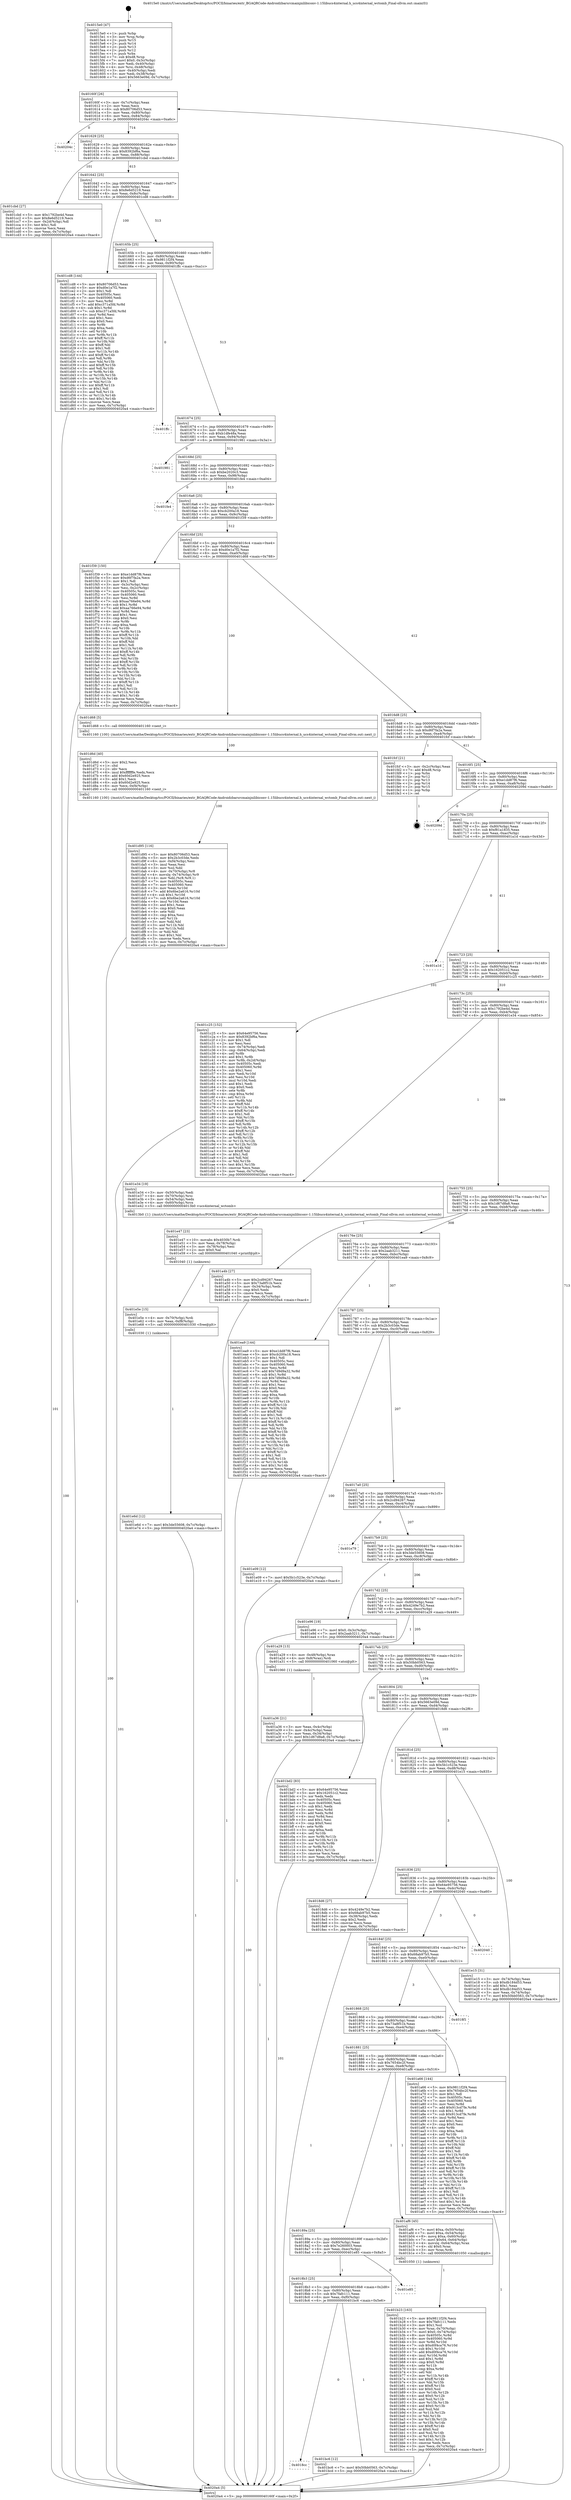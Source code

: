 digraph "0x4015e0" {
  label = "0x4015e0 (/mnt/c/Users/mathe/Desktop/tcc/POCII/binaries/extr_BGAQRCode-Androidzbarsrcmainjnilibiconv-1.15libucs4internal.h_ucs4internal_wctomb_Final-ollvm.out::main(0))"
  labelloc = "t"
  node[shape=record]

  Entry [label="",width=0.3,height=0.3,shape=circle,fillcolor=black,style=filled]
  "0x40160f" [label="{
     0x40160f [26]\l
     | [instrs]\l
     &nbsp;&nbsp;0x40160f \<+3\>: mov -0x7c(%rbp),%eax\l
     &nbsp;&nbsp;0x401612 \<+2\>: mov %eax,%ecx\l
     &nbsp;&nbsp;0x401614 \<+6\>: sub $0x80706d53,%ecx\l
     &nbsp;&nbsp;0x40161a \<+3\>: mov %eax,-0x80(%rbp)\l
     &nbsp;&nbsp;0x40161d \<+6\>: mov %ecx,-0x84(%rbp)\l
     &nbsp;&nbsp;0x401623 \<+6\>: je 000000000040204c \<main+0xa6c\>\l
  }"]
  "0x40204c" [label="{
     0x40204c\l
  }", style=dashed]
  "0x401629" [label="{
     0x401629 [25]\l
     | [instrs]\l
     &nbsp;&nbsp;0x401629 \<+5\>: jmp 000000000040162e \<main+0x4e\>\l
     &nbsp;&nbsp;0x40162e \<+3\>: mov -0x80(%rbp),%eax\l
     &nbsp;&nbsp;0x401631 \<+5\>: sub $0x8392bf6a,%eax\l
     &nbsp;&nbsp;0x401636 \<+6\>: mov %eax,-0x88(%rbp)\l
     &nbsp;&nbsp;0x40163c \<+6\>: je 0000000000401cbd \<main+0x6dd\>\l
  }"]
  Exit [label="",width=0.3,height=0.3,shape=circle,fillcolor=black,style=filled,peripheries=2]
  "0x401cbd" [label="{
     0x401cbd [27]\l
     | [instrs]\l
     &nbsp;&nbsp;0x401cbd \<+5\>: mov $0x1792be4d,%eax\l
     &nbsp;&nbsp;0x401cc2 \<+5\>: mov $0x8e6d5219,%ecx\l
     &nbsp;&nbsp;0x401cc7 \<+3\>: mov -0x2d(%rbp),%dl\l
     &nbsp;&nbsp;0x401cca \<+3\>: test $0x1,%dl\l
     &nbsp;&nbsp;0x401ccd \<+3\>: cmovne %ecx,%eax\l
     &nbsp;&nbsp;0x401cd0 \<+3\>: mov %eax,-0x7c(%rbp)\l
     &nbsp;&nbsp;0x401cd3 \<+5\>: jmp 00000000004020a4 \<main+0xac4\>\l
  }"]
  "0x401642" [label="{
     0x401642 [25]\l
     | [instrs]\l
     &nbsp;&nbsp;0x401642 \<+5\>: jmp 0000000000401647 \<main+0x67\>\l
     &nbsp;&nbsp;0x401647 \<+3\>: mov -0x80(%rbp),%eax\l
     &nbsp;&nbsp;0x40164a \<+5\>: sub $0x8e6d5219,%eax\l
     &nbsp;&nbsp;0x40164f \<+6\>: mov %eax,-0x8c(%rbp)\l
     &nbsp;&nbsp;0x401655 \<+6\>: je 0000000000401cd8 \<main+0x6f8\>\l
  }"]
  "0x401e6d" [label="{
     0x401e6d [12]\l
     | [instrs]\l
     &nbsp;&nbsp;0x401e6d \<+7\>: movl $0x3de55608,-0x7c(%rbp)\l
     &nbsp;&nbsp;0x401e74 \<+5\>: jmp 00000000004020a4 \<main+0xac4\>\l
  }"]
  "0x401cd8" [label="{
     0x401cd8 [144]\l
     | [instrs]\l
     &nbsp;&nbsp;0x401cd8 \<+5\>: mov $0x80706d53,%eax\l
     &nbsp;&nbsp;0x401cdd \<+5\>: mov $0xd0e1a7f2,%ecx\l
     &nbsp;&nbsp;0x401ce2 \<+2\>: mov $0x1,%dl\l
     &nbsp;&nbsp;0x401ce4 \<+7\>: mov 0x40505c,%esi\l
     &nbsp;&nbsp;0x401ceb \<+7\>: mov 0x405060,%edi\l
     &nbsp;&nbsp;0x401cf2 \<+3\>: mov %esi,%r8d\l
     &nbsp;&nbsp;0x401cf5 \<+7\>: add $0xc371a5fd,%r8d\l
     &nbsp;&nbsp;0x401cfc \<+4\>: sub $0x1,%r8d\l
     &nbsp;&nbsp;0x401d00 \<+7\>: sub $0xc371a5fd,%r8d\l
     &nbsp;&nbsp;0x401d07 \<+4\>: imul %r8d,%esi\l
     &nbsp;&nbsp;0x401d0b \<+3\>: and $0x1,%esi\l
     &nbsp;&nbsp;0x401d0e \<+3\>: cmp $0x0,%esi\l
     &nbsp;&nbsp;0x401d11 \<+4\>: sete %r9b\l
     &nbsp;&nbsp;0x401d15 \<+3\>: cmp $0xa,%edi\l
     &nbsp;&nbsp;0x401d18 \<+4\>: setl %r10b\l
     &nbsp;&nbsp;0x401d1c \<+3\>: mov %r9b,%r11b\l
     &nbsp;&nbsp;0x401d1f \<+4\>: xor $0xff,%r11b\l
     &nbsp;&nbsp;0x401d23 \<+3\>: mov %r10b,%bl\l
     &nbsp;&nbsp;0x401d26 \<+3\>: xor $0xff,%bl\l
     &nbsp;&nbsp;0x401d29 \<+3\>: xor $0x1,%dl\l
     &nbsp;&nbsp;0x401d2c \<+3\>: mov %r11b,%r14b\l
     &nbsp;&nbsp;0x401d2f \<+4\>: and $0xff,%r14b\l
     &nbsp;&nbsp;0x401d33 \<+3\>: and %dl,%r9b\l
     &nbsp;&nbsp;0x401d36 \<+3\>: mov %bl,%r15b\l
     &nbsp;&nbsp;0x401d39 \<+4\>: and $0xff,%r15b\l
     &nbsp;&nbsp;0x401d3d \<+3\>: and %dl,%r10b\l
     &nbsp;&nbsp;0x401d40 \<+3\>: or %r9b,%r14b\l
     &nbsp;&nbsp;0x401d43 \<+3\>: or %r10b,%r15b\l
     &nbsp;&nbsp;0x401d46 \<+3\>: xor %r15b,%r14b\l
     &nbsp;&nbsp;0x401d49 \<+3\>: or %bl,%r11b\l
     &nbsp;&nbsp;0x401d4c \<+4\>: xor $0xff,%r11b\l
     &nbsp;&nbsp;0x401d50 \<+3\>: or $0x1,%dl\l
     &nbsp;&nbsp;0x401d53 \<+3\>: and %dl,%r11b\l
     &nbsp;&nbsp;0x401d56 \<+3\>: or %r11b,%r14b\l
     &nbsp;&nbsp;0x401d59 \<+4\>: test $0x1,%r14b\l
     &nbsp;&nbsp;0x401d5d \<+3\>: cmovne %ecx,%eax\l
     &nbsp;&nbsp;0x401d60 \<+3\>: mov %eax,-0x7c(%rbp)\l
     &nbsp;&nbsp;0x401d63 \<+5\>: jmp 00000000004020a4 \<main+0xac4\>\l
  }"]
  "0x40165b" [label="{
     0x40165b [25]\l
     | [instrs]\l
     &nbsp;&nbsp;0x40165b \<+5\>: jmp 0000000000401660 \<main+0x80\>\l
     &nbsp;&nbsp;0x401660 \<+3\>: mov -0x80(%rbp),%eax\l
     &nbsp;&nbsp;0x401663 \<+5\>: sub $0x9811f2f4,%eax\l
     &nbsp;&nbsp;0x401668 \<+6\>: mov %eax,-0x90(%rbp)\l
     &nbsp;&nbsp;0x40166e \<+6\>: je 0000000000401ffc \<main+0xa1c\>\l
  }"]
  "0x401e5e" [label="{
     0x401e5e [15]\l
     | [instrs]\l
     &nbsp;&nbsp;0x401e5e \<+4\>: mov -0x70(%rbp),%rdi\l
     &nbsp;&nbsp;0x401e62 \<+6\>: mov %eax,-0xf8(%rbp)\l
     &nbsp;&nbsp;0x401e68 \<+5\>: call 0000000000401030 \<free@plt\>\l
     | [calls]\l
     &nbsp;&nbsp;0x401030 \{1\} (unknown)\l
  }"]
  "0x401ffc" [label="{
     0x401ffc\l
  }", style=dashed]
  "0x401674" [label="{
     0x401674 [25]\l
     | [instrs]\l
     &nbsp;&nbsp;0x401674 \<+5\>: jmp 0000000000401679 \<main+0x99\>\l
     &nbsp;&nbsp;0x401679 \<+3\>: mov -0x80(%rbp),%eax\l
     &nbsp;&nbsp;0x40167c \<+5\>: sub $0xb1dfe48a,%eax\l
     &nbsp;&nbsp;0x401681 \<+6\>: mov %eax,-0x94(%rbp)\l
     &nbsp;&nbsp;0x401687 \<+6\>: je 0000000000401981 \<main+0x3a1\>\l
  }"]
  "0x401e47" [label="{
     0x401e47 [23]\l
     | [instrs]\l
     &nbsp;&nbsp;0x401e47 \<+10\>: movabs $0x4030b7,%rdi\l
     &nbsp;&nbsp;0x401e51 \<+3\>: mov %eax,-0x78(%rbp)\l
     &nbsp;&nbsp;0x401e54 \<+3\>: mov -0x78(%rbp),%esi\l
     &nbsp;&nbsp;0x401e57 \<+2\>: mov $0x0,%al\l
     &nbsp;&nbsp;0x401e59 \<+5\>: call 0000000000401040 \<printf@plt\>\l
     | [calls]\l
     &nbsp;&nbsp;0x401040 \{1\} (unknown)\l
  }"]
  "0x401981" [label="{
     0x401981\l
  }", style=dashed]
  "0x40168d" [label="{
     0x40168d [25]\l
     | [instrs]\l
     &nbsp;&nbsp;0x40168d \<+5\>: jmp 0000000000401692 \<main+0xb2\>\l
     &nbsp;&nbsp;0x401692 \<+3\>: mov -0x80(%rbp),%eax\l
     &nbsp;&nbsp;0x401695 \<+5\>: sub $0xbe2020c3,%eax\l
     &nbsp;&nbsp;0x40169a \<+6\>: mov %eax,-0x98(%rbp)\l
     &nbsp;&nbsp;0x4016a0 \<+6\>: je 0000000000401fe4 \<main+0xa04\>\l
  }"]
  "0x401d95" [label="{
     0x401d95 [116]\l
     | [instrs]\l
     &nbsp;&nbsp;0x401d95 \<+5\>: mov $0x80706d53,%ecx\l
     &nbsp;&nbsp;0x401d9a \<+5\>: mov $0x2b3c03de,%edx\l
     &nbsp;&nbsp;0x401d9f \<+6\>: mov -0xf4(%rbp),%esi\l
     &nbsp;&nbsp;0x401da5 \<+3\>: imul %eax,%esi\l
     &nbsp;&nbsp;0x401da8 \<+3\>: mov %sil,%dil\l
     &nbsp;&nbsp;0x401dab \<+4\>: mov -0x70(%rbp),%r8\l
     &nbsp;&nbsp;0x401daf \<+4\>: movslq -0x74(%rbp),%r9\l
     &nbsp;&nbsp;0x401db3 \<+4\>: mov %dil,(%r8,%r9,1)\l
     &nbsp;&nbsp;0x401db7 \<+7\>: mov 0x40505c,%eax\l
     &nbsp;&nbsp;0x401dbe \<+7\>: mov 0x405060,%esi\l
     &nbsp;&nbsp;0x401dc5 \<+3\>: mov %eax,%r10d\l
     &nbsp;&nbsp;0x401dc8 \<+7\>: add $0x6be2a616,%r10d\l
     &nbsp;&nbsp;0x401dcf \<+4\>: sub $0x1,%r10d\l
     &nbsp;&nbsp;0x401dd3 \<+7\>: sub $0x6be2a616,%r10d\l
     &nbsp;&nbsp;0x401dda \<+4\>: imul %r10d,%eax\l
     &nbsp;&nbsp;0x401dde \<+3\>: and $0x1,%eax\l
     &nbsp;&nbsp;0x401de1 \<+3\>: cmp $0x0,%eax\l
     &nbsp;&nbsp;0x401de4 \<+4\>: sete %dil\l
     &nbsp;&nbsp;0x401de8 \<+3\>: cmp $0xa,%esi\l
     &nbsp;&nbsp;0x401deb \<+4\>: setl %r11b\l
     &nbsp;&nbsp;0x401def \<+3\>: mov %dil,%bl\l
     &nbsp;&nbsp;0x401df2 \<+3\>: and %r11b,%bl\l
     &nbsp;&nbsp;0x401df5 \<+3\>: xor %r11b,%dil\l
     &nbsp;&nbsp;0x401df8 \<+3\>: or %dil,%bl\l
     &nbsp;&nbsp;0x401dfb \<+3\>: test $0x1,%bl\l
     &nbsp;&nbsp;0x401dfe \<+3\>: cmovne %edx,%ecx\l
     &nbsp;&nbsp;0x401e01 \<+3\>: mov %ecx,-0x7c(%rbp)\l
     &nbsp;&nbsp;0x401e04 \<+5\>: jmp 00000000004020a4 \<main+0xac4\>\l
  }"]
  "0x401fe4" [label="{
     0x401fe4\l
  }", style=dashed]
  "0x4016a6" [label="{
     0x4016a6 [25]\l
     | [instrs]\l
     &nbsp;&nbsp;0x4016a6 \<+5\>: jmp 00000000004016ab \<main+0xcb\>\l
     &nbsp;&nbsp;0x4016ab \<+3\>: mov -0x80(%rbp),%eax\l
     &nbsp;&nbsp;0x4016ae \<+5\>: sub $0xcb200a18,%eax\l
     &nbsp;&nbsp;0x4016b3 \<+6\>: mov %eax,-0x9c(%rbp)\l
     &nbsp;&nbsp;0x4016b9 \<+6\>: je 0000000000401f39 \<main+0x959\>\l
  }"]
  "0x401d6d" [label="{
     0x401d6d [40]\l
     | [instrs]\l
     &nbsp;&nbsp;0x401d6d \<+5\>: mov $0x2,%ecx\l
     &nbsp;&nbsp;0x401d72 \<+1\>: cltd\l
     &nbsp;&nbsp;0x401d73 \<+2\>: idiv %ecx\l
     &nbsp;&nbsp;0x401d75 \<+6\>: imul $0xfffffffe,%edx,%ecx\l
     &nbsp;&nbsp;0x401d7b \<+6\>: add $0x60d2e925,%ecx\l
     &nbsp;&nbsp;0x401d81 \<+3\>: add $0x1,%ecx\l
     &nbsp;&nbsp;0x401d84 \<+6\>: sub $0x60d2e925,%ecx\l
     &nbsp;&nbsp;0x401d8a \<+6\>: mov %ecx,-0xf4(%rbp)\l
     &nbsp;&nbsp;0x401d90 \<+5\>: call 0000000000401160 \<next_i\>\l
     | [calls]\l
     &nbsp;&nbsp;0x401160 \{100\} (/mnt/c/Users/mathe/Desktop/tcc/POCII/binaries/extr_BGAQRCode-Androidzbarsrcmainjnilibiconv-1.15libucs4internal.h_ucs4internal_wctomb_Final-ollvm.out::next_i)\l
  }"]
  "0x401f39" [label="{
     0x401f39 [150]\l
     | [instrs]\l
     &nbsp;&nbsp;0x401f39 \<+5\>: mov $0xe1dd87f6,%eax\l
     &nbsp;&nbsp;0x401f3e \<+5\>: mov $0xd6f7fa2a,%ecx\l
     &nbsp;&nbsp;0x401f43 \<+2\>: mov $0x1,%dl\l
     &nbsp;&nbsp;0x401f45 \<+3\>: mov -0x3c(%rbp),%esi\l
     &nbsp;&nbsp;0x401f48 \<+3\>: mov %esi,-0x2c(%rbp)\l
     &nbsp;&nbsp;0x401f4b \<+7\>: mov 0x40505c,%esi\l
     &nbsp;&nbsp;0x401f52 \<+7\>: mov 0x405060,%edi\l
     &nbsp;&nbsp;0x401f59 \<+3\>: mov %esi,%r8d\l
     &nbsp;&nbsp;0x401f5c \<+7\>: sub $0xaa766e94,%r8d\l
     &nbsp;&nbsp;0x401f63 \<+4\>: sub $0x1,%r8d\l
     &nbsp;&nbsp;0x401f67 \<+7\>: add $0xaa766e94,%r8d\l
     &nbsp;&nbsp;0x401f6e \<+4\>: imul %r8d,%esi\l
     &nbsp;&nbsp;0x401f72 \<+3\>: and $0x1,%esi\l
     &nbsp;&nbsp;0x401f75 \<+3\>: cmp $0x0,%esi\l
     &nbsp;&nbsp;0x401f78 \<+4\>: sete %r9b\l
     &nbsp;&nbsp;0x401f7c \<+3\>: cmp $0xa,%edi\l
     &nbsp;&nbsp;0x401f7f \<+4\>: setl %r10b\l
     &nbsp;&nbsp;0x401f83 \<+3\>: mov %r9b,%r11b\l
     &nbsp;&nbsp;0x401f86 \<+4\>: xor $0xff,%r11b\l
     &nbsp;&nbsp;0x401f8a \<+3\>: mov %r10b,%bl\l
     &nbsp;&nbsp;0x401f8d \<+3\>: xor $0xff,%bl\l
     &nbsp;&nbsp;0x401f90 \<+3\>: xor $0x1,%dl\l
     &nbsp;&nbsp;0x401f93 \<+3\>: mov %r11b,%r14b\l
     &nbsp;&nbsp;0x401f96 \<+4\>: and $0xff,%r14b\l
     &nbsp;&nbsp;0x401f9a \<+3\>: and %dl,%r9b\l
     &nbsp;&nbsp;0x401f9d \<+3\>: mov %bl,%r15b\l
     &nbsp;&nbsp;0x401fa0 \<+4\>: and $0xff,%r15b\l
     &nbsp;&nbsp;0x401fa4 \<+3\>: and %dl,%r10b\l
     &nbsp;&nbsp;0x401fa7 \<+3\>: or %r9b,%r14b\l
     &nbsp;&nbsp;0x401faa \<+3\>: or %r10b,%r15b\l
     &nbsp;&nbsp;0x401fad \<+3\>: xor %r15b,%r14b\l
     &nbsp;&nbsp;0x401fb0 \<+3\>: or %bl,%r11b\l
     &nbsp;&nbsp;0x401fb3 \<+4\>: xor $0xff,%r11b\l
     &nbsp;&nbsp;0x401fb7 \<+3\>: or $0x1,%dl\l
     &nbsp;&nbsp;0x401fba \<+3\>: and %dl,%r11b\l
     &nbsp;&nbsp;0x401fbd \<+3\>: or %r11b,%r14b\l
     &nbsp;&nbsp;0x401fc0 \<+4\>: test $0x1,%r14b\l
     &nbsp;&nbsp;0x401fc4 \<+3\>: cmovne %ecx,%eax\l
     &nbsp;&nbsp;0x401fc7 \<+3\>: mov %eax,-0x7c(%rbp)\l
     &nbsp;&nbsp;0x401fca \<+5\>: jmp 00000000004020a4 \<main+0xac4\>\l
  }"]
  "0x4016bf" [label="{
     0x4016bf [25]\l
     | [instrs]\l
     &nbsp;&nbsp;0x4016bf \<+5\>: jmp 00000000004016c4 \<main+0xe4\>\l
     &nbsp;&nbsp;0x4016c4 \<+3\>: mov -0x80(%rbp),%eax\l
     &nbsp;&nbsp;0x4016c7 \<+5\>: sub $0xd0e1a7f2,%eax\l
     &nbsp;&nbsp;0x4016cc \<+6\>: mov %eax,-0xa0(%rbp)\l
     &nbsp;&nbsp;0x4016d2 \<+6\>: je 0000000000401d68 \<main+0x788\>\l
  }"]
  "0x4018cc" [label="{
     0x4018cc\l
  }", style=dashed]
  "0x401d68" [label="{
     0x401d68 [5]\l
     | [instrs]\l
     &nbsp;&nbsp;0x401d68 \<+5\>: call 0000000000401160 \<next_i\>\l
     | [calls]\l
     &nbsp;&nbsp;0x401160 \{100\} (/mnt/c/Users/mathe/Desktop/tcc/POCII/binaries/extr_BGAQRCode-Androidzbarsrcmainjnilibiconv-1.15libucs4internal.h_ucs4internal_wctomb_Final-ollvm.out::next_i)\l
  }"]
  "0x4016d8" [label="{
     0x4016d8 [25]\l
     | [instrs]\l
     &nbsp;&nbsp;0x4016d8 \<+5\>: jmp 00000000004016dd \<main+0xfd\>\l
     &nbsp;&nbsp;0x4016dd \<+3\>: mov -0x80(%rbp),%eax\l
     &nbsp;&nbsp;0x4016e0 \<+5\>: sub $0xd6f7fa2a,%eax\l
     &nbsp;&nbsp;0x4016e5 \<+6\>: mov %eax,-0xa4(%rbp)\l
     &nbsp;&nbsp;0x4016eb \<+6\>: je 0000000000401fcf \<main+0x9ef\>\l
  }"]
  "0x401bc6" [label="{
     0x401bc6 [12]\l
     | [instrs]\l
     &nbsp;&nbsp;0x401bc6 \<+7\>: movl $0x50bb0563,-0x7c(%rbp)\l
     &nbsp;&nbsp;0x401bcd \<+5\>: jmp 00000000004020a4 \<main+0xac4\>\l
  }"]
  "0x401fcf" [label="{
     0x401fcf [21]\l
     | [instrs]\l
     &nbsp;&nbsp;0x401fcf \<+3\>: mov -0x2c(%rbp),%eax\l
     &nbsp;&nbsp;0x401fd2 \<+7\>: add $0xd8,%rsp\l
     &nbsp;&nbsp;0x401fd9 \<+1\>: pop %rbx\l
     &nbsp;&nbsp;0x401fda \<+2\>: pop %r12\l
     &nbsp;&nbsp;0x401fdc \<+2\>: pop %r13\l
     &nbsp;&nbsp;0x401fde \<+2\>: pop %r14\l
     &nbsp;&nbsp;0x401fe0 \<+2\>: pop %r15\l
     &nbsp;&nbsp;0x401fe2 \<+1\>: pop %rbp\l
     &nbsp;&nbsp;0x401fe3 \<+1\>: ret\l
  }"]
  "0x4016f1" [label="{
     0x4016f1 [25]\l
     | [instrs]\l
     &nbsp;&nbsp;0x4016f1 \<+5\>: jmp 00000000004016f6 \<main+0x116\>\l
     &nbsp;&nbsp;0x4016f6 \<+3\>: mov -0x80(%rbp),%eax\l
     &nbsp;&nbsp;0x4016f9 \<+5\>: sub $0xe1dd87f6,%eax\l
     &nbsp;&nbsp;0x4016fe \<+6\>: mov %eax,-0xa8(%rbp)\l
     &nbsp;&nbsp;0x401704 \<+6\>: je 000000000040209d \<main+0xabd\>\l
  }"]
  "0x4018b3" [label="{
     0x4018b3 [25]\l
     | [instrs]\l
     &nbsp;&nbsp;0x4018b3 \<+5\>: jmp 00000000004018b8 \<main+0x2d8\>\l
     &nbsp;&nbsp;0x4018b8 \<+3\>: mov -0x80(%rbp),%eax\l
     &nbsp;&nbsp;0x4018bb \<+5\>: sub $0x7fafc111,%eax\l
     &nbsp;&nbsp;0x4018c0 \<+6\>: mov %eax,-0xf0(%rbp)\l
     &nbsp;&nbsp;0x4018c6 \<+6\>: je 0000000000401bc6 \<main+0x5e6\>\l
  }"]
  "0x40209d" [label="{
     0x40209d\l
  }", style=dashed]
  "0x40170a" [label="{
     0x40170a [25]\l
     | [instrs]\l
     &nbsp;&nbsp;0x40170a \<+5\>: jmp 000000000040170f \<main+0x12f\>\l
     &nbsp;&nbsp;0x40170f \<+3\>: mov -0x80(%rbp),%eax\l
     &nbsp;&nbsp;0x401712 \<+5\>: sub $0xf81a1835,%eax\l
     &nbsp;&nbsp;0x401717 \<+6\>: mov %eax,-0xac(%rbp)\l
     &nbsp;&nbsp;0x40171d \<+6\>: je 0000000000401a1d \<main+0x43d\>\l
  }"]
  "0x401e85" [label="{
     0x401e85\l
  }", style=dashed]
  "0x401a1d" [label="{
     0x401a1d\l
  }", style=dashed]
  "0x401723" [label="{
     0x401723 [25]\l
     | [instrs]\l
     &nbsp;&nbsp;0x401723 \<+5\>: jmp 0000000000401728 \<main+0x148\>\l
     &nbsp;&nbsp;0x401728 \<+3\>: mov -0x80(%rbp),%eax\l
     &nbsp;&nbsp;0x40172b \<+5\>: sub $0x162051c2,%eax\l
     &nbsp;&nbsp;0x401730 \<+6\>: mov %eax,-0xb0(%rbp)\l
     &nbsp;&nbsp;0x401736 \<+6\>: je 0000000000401c25 \<main+0x645\>\l
  }"]
  "0x401b23" [label="{
     0x401b23 [163]\l
     | [instrs]\l
     &nbsp;&nbsp;0x401b23 \<+5\>: mov $0x9811f2f4,%ecx\l
     &nbsp;&nbsp;0x401b28 \<+5\>: mov $0x7fafc111,%edx\l
     &nbsp;&nbsp;0x401b2d \<+3\>: mov $0x1,%sil\l
     &nbsp;&nbsp;0x401b30 \<+4\>: mov %rax,-0x70(%rbp)\l
     &nbsp;&nbsp;0x401b34 \<+7\>: movl $0x0,-0x74(%rbp)\l
     &nbsp;&nbsp;0x401b3b \<+8\>: mov 0x40505c,%r8d\l
     &nbsp;&nbsp;0x401b43 \<+8\>: mov 0x405060,%r9d\l
     &nbsp;&nbsp;0x401b4b \<+3\>: mov %r8d,%r10d\l
     &nbsp;&nbsp;0x401b4e \<+7\>: sub $0xd0f4ca76,%r10d\l
     &nbsp;&nbsp;0x401b55 \<+4\>: sub $0x1,%r10d\l
     &nbsp;&nbsp;0x401b59 \<+7\>: add $0xd0f4ca76,%r10d\l
     &nbsp;&nbsp;0x401b60 \<+4\>: imul %r10d,%r8d\l
     &nbsp;&nbsp;0x401b64 \<+4\>: and $0x1,%r8d\l
     &nbsp;&nbsp;0x401b68 \<+4\>: cmp $0x0,%r8d\l
     &nbsp;&nbsp;0x401b6c \<+4\>: sete %r11b\l
     &nbsp;&nbsp;0x401b70 \<+4\>: cmp $0xa,%r9d\l
     &nbsp;&nbsp;0x401b74 \<+3\>: setl %bl\l
     &nbsp;&nbsp;0x401b77 \<+3\>: mov %r11b,%r14b\l
     &nbsp;&nbsp;0x401b7a \<+4\>: xor $0xff,%r14b\l
     &nbsp;&nbsp;0x401b7e \<+3\>: mov %bl,%r15b\l
     &nbsp;&nbsp;0x401b81 \<+4\>: xor $0xff,%r15b\l
     &nbsp;&nbsp;0x401b85 \<+4\>: xor $0x0,%sil\l
     &nbsp;&nbsp;0x401b89 \<+3\>: mov %r14b,%r12b\l
     &nbsp;&nbsp;0x401b8c \<+4\>: and $0x0,%r12b\l
     &nbsp;&nbsp;0x401b90 \<+3\>: and %sil,%r11b\l
     &nbsp;&nbsp;0x401b93 \<+3\>: mov %r15b,%r13b\l
     &nbsp;&nbsp;0x401b96 \<+4\>: and $0x0,%r13b\l
     &nbsp;&nbsp;0x401b9a \<+3\>: and %sil,%bl\l
     &nbsp;&nbsp;0x401b9d \<+3\>: or %r11b,%r12b\l
     &nbsp;&nbsp;0x401ba0 \<+3\>: or %bl,%r13b\l
     &nbsp;&nbsp;0x401ba3 \<+3\>: xor %r13b,%r12b\l
     &nbsp;&nbsp;0x401ba6 \<+3\>: or %r15b,%r14b\l
     &nbsp;&nbsp;0x401ba9 \<+4\>: xor $0xff,%r14b\l
     &nbsp;&nbsp;0x401bad \<+4\>: or $0x0,%sil\l
     &nbsp;&nbsp;0x401bb1 \<+3\>: and %sil,%r14b\l
     &nbsp;&nbsp;0x401bb4 \<+3\>: or %r14b,%r12b\l
     &nbsp;&nbsp;0x401bb7 \<+4\>: test $0x1,%r12b\l
     &nbsp;&nbsp;0x401bbb \<+3\>: cmovne %edx,%ecx\l
     &nbsp;&nbsp;0x401bbe \<+3\>: mov %ecx,-0x7c(%rbp)\l
     &nbsp;&nbsp;0x401bc1 \<+5\>: jmp 00000000004020a4 \<main+0xac4\>\l
  }"]
  "0x401c25" [label="{
     0x401c25 [152]\l
     | [instrs]\l
     &nbsp;&nbsp;0x401c25 \<+5\>: mov $0x64e95756,%eax\l
     &nbsp;&nbsp;0x401c2a \<+5\>: mov $0x8392bf6a,%ecx\l
     &nbsp;&nbsp;0x401c2f \<+2\>: mov $0x1,%dl\l
     &nbsp;&nbsp;0x401c31 \<+2\>: xor %esi,%esi\l
     &nbsp;&nbsp;0x401c33 \<+3\>: mov -0x74(%rbp),%edi\l
     &nbsp;&nbsp;0x401c36 \<+3\>: cmp -0x64(%rbp),%edi\l
     &nbsp;&nbsp;0x401c39 \<+4\>: setl %r8b\l
     &nbsp;&nbsp;0x401c3d \<+4\>: and $0x1,%r8b\l
     &nbsp;&nbsp;0x401c41 \<+4\>: mov %r8b,-0x2d(%rbp)\l
     &nbsp;&nbsp;0x401c45 \<+7\>: mov 0x40505c,%edi\l
     &nbsp;&nbsp;0x401c4c \<+8\>: mov 0x405060,%r9d\l
     &nbsp;&nbsp;0x401c54 \<+3\>: sub $0x1,%esi\l
     &nbsp;&nbsp;0x401c57 \<+3\>: mov %edi,%r10d\l
     &nbsp;&nbsp;0x401c5a \<+3\>: add %esi,%r10d\l
     &nbsp;&nbsp;0x401c5d \<+4\>: imul %r10d,%edi\l
     &nbsp;&nbsp;0x401c61 \<+3\>: and $0x1,%edi\l
     &nbsp;&nbsp;0x401c64 \<+3\>: cmp $0x0,%edi\l
     &nbsp;&nbsp;0x401c67 \<+4\>: sete %r8b\l
     &nbsp;&nbsp;0x401c6b \<+4\>: cmp $0xa,%r9d\l
     &nbsp;&nbsp;0x401c6f \<+4\>: setl %r11b\l
     &nbsp;&nbsp;0x401c73 \<+3\>: mov %r8b,%bl\l
     &nbsp;&nbsp;0x401c76 \<+3\>: xor $0xff,%bl\l
     &nbsp;&nbsp;0x401c79 \<+3\>: mov %r11b,%r14b\l
     &nbsp;&nbsp;0x401c7c \<+4\>: xor $0xff,%r14b\l
     &nbsp;&nbsp;0x401c80 \<+3\>: xor $0x1,%dl\l
     &nbsp;&nbsp;0x401c83 \<+3\>: mov %bl,%r15b\l
     &nbsp;&nbsp;0x401c86 \<+4\>: and $0xff,%r15b\l
     &nbsp;&nbsp;0x401c8a \<+3\>: and %dl,%r8b\l
     &nbsp;&nbsp;0x401c8d \<+3\>: mov %r14b,%r12b\l
     &nbsp;&nbsp;0x401c90 \<+4\>: and $0xff,%r12b\l
     &nbsp;&nbsp;0x401c94 \<+3\>: and %dl,%r11b\l
     &nbsp;&nbsp;0x401c97 \<+3\>: or %r8b,%r15b\l
     &nbsp;&nbsp;0x401c9a \<+3\>: or %r11b,%r12b\l
     &nbsp;&nbsp;0x401c9d \<+3\>: xor %r12b,%r15b\l
     &nbsp;&nbsp;0x401ca0 \<+3\>: or %r14b,%bl\l
     &nbsp;&nbsp;0x401ca3 \<+3\>: xor $0xff,%bl\l
     &nbsp;&nbsp;0x401ca6 \<+3\>: or $0x1,%dl\l
     &nbsp;&nbsp;0x401ca9 \<+2\>: and %dl,%bl\l
     &nbsp;&nbsp;0x401cab \<+3\>: or %bl,%r15b\l
     &nbsp;&nbsp;0x401cae \<+4\>: test $0x1,%r15b\l
     &nbsp;&nbsp;0x401cb2 \<+3\>: cmovne %ecx,%eax\l
     &nbsp;&nbsp;0x401cb5 \<+3\>: mov %eax,-0x7c(%rbp)\l
     &nbsp;&nbsp;0x401cb8 \<+5\>: jmp 00000000004020a4 \<main+0xac4\>\l
  }"]
  "0x40173c" [label="{
     0x40173c [25]\l
     | [instrs]\l
     &nbsp;&nbsp;0x40173c \<+5\>: jmp 0000000000401741 \<main+0x161\>\l
     &nbsp;&nbsp;0x401741 \<+3\>: mov -0x80(%rbp),%eax\l
     &nbsp;&nbsp;0x401744 \<+5\>: sub $0x1792be4d,%eax\l
     &nbsp;&nbsp;0x401749 \<+6\>: mov %eax,-0xb4(%rbp)\l
     &nbsp;&nbsp;0x40174f \<+6\>: je 0000000000401e34 \<main+0x854\>\l
  }"]
  "0x40189a" [label="{
     0x40189a [25]\l
     | [instrs]\l
     &nbsp;&nbsp;0x40189a \<+5\>: jmp 000000000040189f \<main+0x2bf\>\l
     &nbsp;&nbsp;0x40189f \<+3\>: mov -0x80(%rbp),%eax\l
     &nbsp;&nbsp;0x4018a2 \<+5\>: sub $0x7e260003,%eax\l
     &nbsp;&nbsp;0x4018a7 \<+6\>: mov %eax,-0xec(%rbp)\l
     &nbsp;&nbsp;0x4018ad \<+6\>: je 0000000000401e85 \<main+0x8a5\>\l
  }"]
  "0x401e34" [label="{
     0x401e34 [19]\l
     | [instrs]\l
     &nbsp;&nbsp;0x401e34 \<+3\>: mov -0x50(%rbp),%edi\l
     &nbsp;&nbsp;0x401e37 \<+4\>: mov -0x70(%rbp),%rsi\l
     &nbsp;&nbsp;0x401e3b \<+3\>: mov -0x54(%rbp),%edx\l
     &nbsp;&nbsp;0x401e3e \<+4\>: mov -0x60(%rbp),%rcx\l
     &nbsp;&nbsp;0x401e42 \<+5\>: call 00000000004013b0 \<ucs4internal_wctomb\>\l
     | [calls]\l
     &nbsp;&nbsp;0x4013b0 \{1\} (/mnt/c/Users/mathe/Desktop/tcc/POCII/binaries/extr_BGAQRCode-Androidzbarsrcmainjnilibiconv-1.15libucs4internal.h_ucs4internal_wctomb_Final-ollvm.out::ucs4internal_wctomb)\l
  }"]
  "0x401755" [label="{
     0x401755 [25]\l
     | [instrs]\l
     &nbsp;&nbsp;0x401755 \<+5\>: jmp 000000000040175a \<main+0x17a\>\l
     &nbsp;&nbsp;0x40175a \<+3\>: mov -0x80(%rbp),%eax\l
     &nbsp;&nbsp;0x40175d \<+5\>: sub $0x1d67d8a8,%eax\l
     &nbsp;&nbsp;0x401762 \<+6\>: mov %eax,-0xb8(%rbp)\l
     &nbsp;&nbsp;0x401768 \<+6\>: je 0000000000401a4b \<main+0x46b\>\l
  }"]
  "0x401af6" [label="{
     0x401af6 [45]\l
     | [instrs]\l
     &nbsp;&nbsp;0x401af6 \<+7\>: movl $0xa,-0x50(%rbp)\l
     &nbsp;&nbsp;0x401afd \<+7\>: movl $0xa,-0x54(%rbp)\l
     &nbsp;&nbsp;0x401b04 \<+8\>: movq $0xa,-0x60(%rbp)\l
     &nbsp;&nbsp;0x401b0c \<+7\>: movl $0x64,-0x64(%rbp)\l
     &nbsp;&nbsp;0x401b13 \<+4\>: movslq -0x64(%rbp),%rax\l
     &nbsp;&nbsp;0x401b17 \<+4\>: shl $0x0,%rax\l
     &nbsp;&nbsp;0x401b1b \<+3\>: mov %rax,%rdi\l
     &nbsp;&nbsp;0x401b1e \<+5\>: call 0000000000401050 \<malloc@plt\>\l
     | [calls]\l
     &nbsp;&nbsp;0x401050 \{1\} (unknown)\l
  }"]
  "0x401a4b" [label="{
     0x401a4b [27]\l
     | [instrs]\l
     &nbsp;&nbsp;0x401a4b \<+5\>: mov $0x2cd94267,%eax\l
     &nbsp;&nbsp;0x401a50 \<+5\>: mov $0x73a8f51b,%ecx\l
     &nbsp;&nbsp;0x401a55 \<+3\>: mov -0x34(%rbp),%edx\l
     &nbsp;&nbsp;0x401a58 \<+3\>: cmp $0x0,%edx\l
     &nbsp;&nbsp;0x401a5b \<+3\>: cmove %ecx,%eax\l
     &nbsp;&nbsp;0x401a5e \<+3\>: mov %eax,-0x7c(%rbp)\l
     &nbsp;&nbsp;0x401a61 \<+5\>: jmp 00000000004020a4 \<main+0xac4\>\l
  }"]
  "0x40176e" [label="{
     0x40176e [25]\l
     | [instrs]\l
     &nbsp;&nbsp;0x40176e \<+5\>: jmp 0000000000401773 \<main+0x193\>\l
     &nbsp;&nbsp;0x401773 \<+3\>: mov -0x80(%rbp),%eax\l
     &nbsp;&nbsp;0x401776 \<+5\>: sub $0x2aab3211,%eax\l
     &nbsp;&nbsp;0x40177b \<+6\>: mov %eax,-0xbc(%rbp)\l
     &nbsp;&nbsp;0x401781 \<+6\>: je 0000000000401ea9 \<main+0x8c9\>\l
  }"]
  "0x401881" [label="{
     0x401881 [25]\l
     | [instrs]\l
     &nbsp;&nbsp;0x401881 \<+5\>: jmp 0000000000401886 \<main+0x2a6\>\l
     &nbsp;&nbsp;0x401886 \<+3\>: mov -0x80(%rbp),%eax\l
     &nbsp;&nbsp;0x401889 \<+5\>: sub $0x7654bc2f,%eax\l
     &nbsp;&nbsp;0x40188e \<+6\>: mov %eax,-0xe8(%rbp)\l
     &nbsp;&nbsp;0x401894 \<+6\>: je 0000000000401af6 \<main+0x516\>\l
  }"]
  "0x401ea9" [label="{
     0x401ea9 [144]\l
     | [instrs]\l
     &nbsp;&nbsp;0x401ea9 \<+5\>: mov $0xe1dd87f6,%eax\l
     &nbsp;&nbsp;0x401eae \<+5\>: mov $0xcb200a18,%ecx\l
     &nbsp;&nbsp;0x401eb3 \<+2\>: mov $0x1,%dl\l
     &nbsp;&nbsp;0x401eb5 \<+7\>: mov 0x40505c,%esi\l
     &nbsp;&nbsp;0x401ebc \<+7\>: mov 0x405060,%edi\l
     &nbsp;&nbsp;0x401ec3 \<+3\>: mov %esi,%r8d\l
     &nbsp;&nbsp;0x401ec6 \<+7\>: add $0x7d9d9a32,%r8d\l
     &nbsp;&nbsp;0x401ecd \<+4\>: sub $0x1,%r8d\l
     &nbsp;&nbsp;0x401ed1 \<+7\>: sub $0x7d9d9a32,%r8d\l
     &nbsp;&nbsp;0x401ed8 \<+4\>: imul %r8d,%esi\l
     &nbsp;&nbsp;0x401edc \<+3\>: and $0x1,%esi\l
     &nbsp;&nbsp;0x401edf \<+3\>: cmp $0x0,%esi\l
     &nbsp;&nbsp;0x401ee2 \<+4\>: sete %r9b\l
     &nbsp;&nbsp;0x401ee6 \<+3\>: cmp $0xa,%edi\l
     &nbsp;&nbsp;0x401ee9 \<+4\>: setl %r10b\l
     &nbsp;&nbsp;0x401eed \<+3\>: mov %r9b,%r11b\l
     &nbsp;&nbsp;0x401ef0 \<+4\>: xor $0xff,%r11b\l
     &nbsp;&nbsp;0x401ef4 \<+3\>: mov %r10b,%bl\l
     &nbsp;&nbsp;0x401ef7 \<+3\>: xor $0xff,%bl\l
     &nbsp;&nbsp;0x401efa \<+3\>: xor $0x1,%dl\l
     &nbsp;&nbsp;0x401efd \<+3\>: mov %r11b,%r14b\l
     &nbsp;&nbsp;0x401f00 \<+4\>: and $0xff,%r14b\l
     &nbsp;&nbsp;0x401f04 \<+3\>: and %dl,%r9b\l
     &nbsp;&nbsp;0x401f07 \<+3\>: mov %bl,%r15b\l
     &nbsp;&nbsp;0x401f0a \<+4\>: and $0xff,%r15b\l
     &nbsp;&nbsp;0x401f0e \<+3\>: and %dl,%r10b\l
     &nbsp;&nbsp;0x401f11 \<+3\>: or %r9b,%r14b\l
     &nbsp;&nbsp;0x401f14 \<+3\>: or %r10b,%r15b\l
     &nbsp;&nbsp;0x401f17 \<+3\>: xor %r15b,%r14b\l
     &nbsp;&nbsp;0x401f1a \<+3\>: or %bl,%r11b\l
     &nbsp;&nbsp;0x401f1d \<+4\>: xor $0xff,%r11b\l
     &nbsp;&nbsp;0x401f21 \<+3\>: or $0x1,%dl\l
     &nbsp;&nbsp;0x401f24 \<+3\>: and %dl,%r11b\l
     &nbsp;&nbsp;0x401f27 \<+3\>: or %r11b,%r14b\l
     &nbsp;&nbsp;0x401f2a \<+4\>: test $0x1,%r14b\l
     &nbsp;&nbsp;0x401f2e \<+3\>: cmovne %ecx,%eax\l
     &nbsp;&nbsp;0x401f31 \<+3\>: mov %eax,-0x7c(%rbp)\l
     &nbsp;&nbsp;0x401f34 \<+5\>: jmp 00000000004020a4 \<main+0xac4\>\l
  }"]
  "0x401787" [label="{
     0x401787 [25]\l
     | [instrs]\l
     &nbsp;&nbsp;0x401787 \<+5\>: jmp 000000000040178c \<main+0x1ac\>\l
     &nbsp;&nbsp;0x40178c \<+3\>: mov -0x80(%rbp),%eax\l
     &nbsp;&nbsp;0x40178f \<+5\>: sub $0x2b3c03de,%eax\l
     &nbsp;&nbsp;0x401794 \<+6\>: mov %eax,-0xc0(%rbp)\l
     &nbsp;&nbsp;0x40179a \<+6\>: je 0000000000401e09 \<main+0x829\>\l
  }"]
  "0x401a66" [label="{
     0x401a66 [144]\l
     | [instrs]\l
     &nbsp;&nbsp;0x401a66 \<+5\>: mov $0x9811f2f4,%eax\l
     &nbsp;&nbsp;0x401a6b \<+5\>: mov $0x7654bc2f,%ecx\l
     &nbsp;&nbsp;0x401a70 \<+2\>: mov $0x1,%dl\l
     &nbsp;&nbsp;0x401a72 \<+7\>: mov 0x40505c,%esi\l
     &nbsp;&nbsp;0x401a79 \<+7\>: mov 0x405060,%edi\l
     &nbsp;&nbsp;0x401a80 \<+3\>: mov %esi,%r8d\l
     &nbsp;&nbsp;0x401a83 \<+7\>: add $0x913cd7fe,%r8d\l
     &nbsp;&nbsp;0x401a8a \<+4\>: sub $0x1,%r8d\l
     &nbsp;&nbsp;0x401a8e \<+7\>: sub $0x913cd7fe,%r8d\l
     &nbsp;&nbsp;0x401a95 \<+4\>: imul %r8d,%esi\l
     &nbsp;&nbsp;0x401a99 \<+3\>: and $0x1,%esi\l
     &nbsp;&nbsp;0x401a9c \<+3\>: cmp $0x0,%esi\l
     &nbsp;&nbsp;0x401a9f \<+4\>: sete %r9b\l
     &nbsp;&nbsp;0x401aa3 \<+3\>: cmp $0xa,%edi\l
     &nbsp;&nbsp;0x401aa6 \<+4\>: setl %r10b\l
     &nbsp;&nbsp;0x401aaa \<+3\>: mov %r9b,%r11b\l
     &nbsp;&nbsp;0x401aad \<+4\>: xor $0xff,%r11b\l
     &nbsp;&nbsp;0x401ab1 \<+3\>: mov %r10b,%bl\l
     &nbsp;&nbsp;0x401ab4 \<+3\>: xor $0xff,%bl\l
     &nbsp;&nbsp;0x401ab7 \<+3\>: xor $0x1,%dl\l
     &nbsp;&nbsp;0x401aba \<+3\>: mov %r11b,%r14b\l
     &nbsp;&nbsp;0x401abd \<+4\>: and $0xff,%r14b\l
     &nbsp;&nbsp;0x401ac1 \<+3\>: and %dl,%r9b\l
     &nbsp;&nbsp;0x401ac4 \<+3\>: mov %bl,%r15b\l
     &nbsp;&nbsp;0x401ac7 \<+4\>: and $0xff,%r15b\l
     &nbsp;&nbsp;0x401acb \<+3\>: and %dl,%r10b\l
     &nbsp;&nbsp;0x401ace \<+3\>: or %r9b,%r14b\l
     &nbsp;&nbsp;0x401ad1 \<+3\>: or %r10b,%r15b\l
     &nbsp;&nbsp;0x401ad4 \<+3\>: xor %r15b,%r14b\l
     &nbsp;&nbsp;0x401ad7 \<+3\>: or %bl,%r11b\l
     &nbsp;&nbsp;0x401ada \<+4\>: xor $0xff,%r11b\l
     &nbsp;&nbsp;0x401ade \<+3\>: or $0x1,%dl\l
     &nbsp;&nbsp;0x401ae1 \<+3\>: and %dl,%r11b\l
     &nbsp;&nbsp;0x401ae4 \<+3\>: or %r11b,%r14b\l
     &nbsp;&nbsp;0x401ae7 \<+4\>: test $0x1,%r14b\l
     &nbsp;&nbsp;0x401aeb \<+3\>: cmovne %ecx,%eax\l
     &nbsp;&nbsp;0x401aee \<+3\>: mov %eax,-0x7c(%rbp)\l
     &nbsp;&nbsp;0x401af1 \<+5\>: jmp 00000000004020a4 \<main+0xac4\>\l
  }"]
  "0x401e09" [label="{
     0x401e09 [12]\l
     | [instrs]\l
     &nbsp;&nbsp;0x401e09 \<+7\>: movl $0x5b1c523e,-0x7c(%rbp)\l
     &nbsp;&nbsp;0x401e10 \<+5\>: jmp 00000000004020a4 \<main+0xac4\>\l
  }"]
  "0x4017a0" [label="{
     0x4017a0 [25]\l
     | [instrs]\l
     &nbsp;&nbsp;0x4017a0 \<+5\>: jmp 00000000004017a5 \<main+0x1c5\>\l
     &nbsp;&nbsp;0x4017a5 \<+3\>: mov -0x80(%rbp),%eax\l
     &nbsp;&nbsp;0x4017a8 \<+5\>: sub $0x2cd94267,%eax\l
     &nbsp;&nbsp;0x4017ad \<+6\>: mov %eax,-0xc4(%rbp)\l
     &nbsp;&nbsp;0x4017b3 \<+6\>: je 0000000000401e79 \<main+0x899\>\l
  }"]
  "0x401868" [label="{
     0x401868 [25]\l
     | [instrs]\l
     &nbsp;&nbsp;0x401868 \<+5\>: jmp 000000000040186d \<main+0x28d\>\l
     &nbsp;&nbsp;0x40186d \<+3\>: mov -0x80(%rbp),%eax\l
     &nbsp;&nbsp;0x401870 \<+5\>: sub $0x73a8f51b,%eax\l
     &nbsp;&nbsp;0x401875 \<+6\>: mov %eax,-0xe4(%rbp)\l
     &nbsp;&nbsp;0x40187b \<+6\>: je 0000000000401a66 \<main+0x486\>\l
  }"]
  "0x401e79" [label="{
     0x401e79\l
  }", style=dashed]
  "0x4017b9" [label="{
     0x4017b9 [25]\l
     | [instrs]\l
     &nbsp;&nbsp;0x4017b9 \<+5\>: jmp 00000000004017be \<main+0x1de\>\l
     &nbsp;&nbsp;0x4017be \<+3\>: mov -0x80(%rbp),%eax\l
     &nbsp;&nbsp;0x4017c1 \<+5\>: sub $0x3de55608,%eax\l
     &nbsp;&nbsp;0x4017c6 \<+6\>: mov %eax,-0xc8(%rbp)\l
     &nbsp;&nbsp;0x4017cc \<+6\>: je 0000000000401e96 \<main+0x8b6\>\l
  }"]
  "0x4018f1" [label="{
     0x4018f1\l
  }", style=dashed]
  "0x401e96" [label="{
     0x401e96 [19]\l
     | [instrs]\l
     &nbsp;&nbsp;0x401e96 \<+7\>: movl $0x0,-0x3c(%rbp)\l
     &nbsp;&nbsp;0x401e9d \<+7\>: movl $0x2aab3211,-0x7c(%rbp)\l
     &nbsp;&nbsp;0x401ea4 \<+5\>: jmp 00000000004020a4 \<main+0xac4\>\l
  }"]
  "0x4017d2" [label="{
     0x4017d2 [25]\l
     | [instrs]\l
     &nbsp;&nbsp;0x4017d2 \<+5\>: jmp 00000000004017d7 \<main+0x1f7\>\l
     &nbsp;&nbsp;0x4017d7 \<+3\>: mov -0x80(%rbp),%eax\l
     &nbsp;&nbsp;0x4017da \<+5\>: sub $0x4249e7b2,%eax\l
     &nbsp;&nbsp;0x4017df \<+6\>: mov %eax,-0xcc(%rbp)\l
     &nbsp;&nbsp;0x4017e5 \<+6\>: je 0000000000401a29 \<main+0x449\>\l
  }"]
  "0x40184f" [label="{
     0x40184f [25]\l
     | [instrs]\l
     &nbsp;&nbsp;0x40184f \<+5\>: jmp 0000000000401854 \<main+0x274\>\l
     &nbsp;&nbsp;0x401854 \<+3\>: mov -0x80(%rbp),%eax\l
     &nbsp;&nbsp;0x401857 \<+5\>: sub $0x68ab97b5,%eax\l
     &nbsp;&nbsp;0x40185c \<+6\>: mov %eax,-0xe0(%rbp)\l
     &nbsp;&nbsp;0x401862 \<+6\>: je 00000000004018f1 \<main+0x311\>\l
  }"]
  "0x401a29" [label="{
     0x401a29 [13]\l
     | [instrs]\l
     &nbsp;&nbsp;0x401a29 \<+4\>: mov -0x48(%rbp),%rax\l
     &nbsp;&nbsp;0x401a2d \<+4\>: mov 0x8(%rax),%rdi\l
     &nbsp;&nbsp;0x401a31 \<+5\>: call 0000000000401060 \<atoi@plt\>\l
     | [calls]\l
     &nbsp;&nbsp;0x401060 \{1\} (unknown)\l
  }"]
  "0x4017eb" [label="{
     0x4017eb [25]\l
     | [instrs]\l
     &nbsp;&nbsp;0x4017eb \<+5\>: jmp 00000000004017f0 \<main+0x210\>\l
     &nbsp;&nbsp;0x4017f0 \<+3\>: mov -0x80(%rbp),%eax\l
     &nbsp;&nbsp;0x4017f3 \<+5\>: sub $0x50bb0563,%eax\l
     &nbsp;&nbsp;0x4017f8 \<+6\>: mov %eax,-0xd0(%rbp)\l
     &nbsp;&nbsp;0x4017fe \<+6\>: je 0000000000401bd2 \<main+0x5f2\>\l
  }"]
  "0x402040" [label="{
     0x402040\l
  }", style=dashed]
  "0x401bd2" [label="{
     0x401bd2 [83]\l
     | [instrs]\l
     &nbsp;&nbsp;0x401bd2 \<+5\>: mov $0x64e95756,%eax\l
     &nbsp;&nbsp;0x401bd7 \<+5\>: mov $0x162051c2,%ecx\l
     &nbsp;&nbsp;0x401bdc \<+2\>: xor %edx,%edx\l
     &nbsp;&nbsp;0x401bde \<+7\>: mov 0x40505c,%esi\l
     &nbsp;&nbsp;0x401be5 \<+7\>: mov 0x405060,%edi\l
     &nbsp;&nbsp;0x401bec \<+3\>: sub $0x1,%edx\l
     &nbsp;&nbsp;0x401bef \<+3\>: mov %esi,%r8d\l
     &nbsp;&nbsp;0x401bf2 \<+3\>: add %edx,%r8d\l
     &nbsp;&nbsp;0x401bf5 \<+4\>: imul %r8d,%esi\l
     &nbsp;&nbsp;0x401bf9 \<+3\>: and $0x1,%esi\l
     &nbsp;&nbsp;0x401bfc \<+3\>: cmp $0x0,%esi\l
     &nbsp;&nbsp;0x401bff \<+4\>: sete %r9b\l
     &nbsp;&nbsp;0x401c03 \<+3\>: cmp $0xa,%edi\l
     &nbsp;&nbsp;0x401c06 \<+4\>: setl %r10b\l
     &nbsp;&nbsp;0x401c0a \<+3\>: mov %r9b,%r11b\l
     &nbsp;&nbsp;0x401c0d \<+3\>: and %r10b,%r11b\l
     &nbsp;&nbsp;0x401c10 \<+3\>: xor %r10b,%r9b\l
     &nbsp;&nbsp;0x401c13 \<+3\>: or %r9b,%r11b\l
     &nbsp;&nbsp;0x401c16 \<+4\>: test $0x1,%r11b\l
     &nbsp;&nbsp;0x401c1a \<+3\>: cmovne %ecx,%eax\l
     &nbsp;&nbsp;0x401c1d \<+3\>: mov %eax,-0x7c(%rbp)\l
     &nbsp;&nbsp;0x401c20 \<+5\>: jmp 00000000004020a4 \<main+0xac4\>\l
  }"]
  "0x401804" [label="{
     0x401804 [25]\l
     | [instrs]\l
     &nbsp;&nbsp;0x401804 \<+5\>: jmp 0000000000401809 \<main+0x229\>\l
     &nbsp;&nbsp;0x401809 \<+3\>: mov -0x80(%rbp),%eax\l
     &nbsp;&nbsp;0x40180c \<+5\>: sub $0x5663e09d,%eax\l
     &nbsp;&nbsp;0x401811 \<+6\>: mov %eax,-0xd4(%rbp)\l
     &nbsp;&nbsp;0x401817 \<+6\>: je 00000000004018d6 \<main+0x2f6\>\l
  }"]
  "0x401836" [label="{
     0x401836 [25]\l
     | [instrs]\l
     &nbsp;&nbsp;0x401836 \<+5\>: jmp 000000000040183b \<main+0x25b\>\l
     &nbsp;&nbsp;0x40183b \<+3\>: mov -0x80(%rbp),%eax\l
     &nbsp;&nbsp;0x40183e \<+5\>: sub $0x64e95756,%eax\l
     &nbsp;&nbsp;0x401843 \<+6\>: mov %eax,-0xdc(%rbp)\l
     &nbsp;&nbsp;0x401849 \<+6\>: je 0000000000402040 \<main+0xa60\>\l
  }"]
  "0x4018d6" [label="{
     0x4018d6 [27]\l
     | [instrs]\l
     &nbsp;&nbsp;0x4018d6 \<+5\>: mov $0x4249e7b2,%eax\l
     &nbsp;&nbsp;0x4018db \<+5\>: mov $0x68ab97b5,%ecx\l
     &nbsp;&nbsp;0x4018e0 \<+3\>: mov -0x38(%rbp),%edx\l
     &nbsp;&nbsp;0x4018e3 \<+3\>: cmp $0x2,%edx\l
     &nbsp;&nbsp;0x4018e6 \<+3\>: cmovne %ecx,%eax\l
     &nbsp;&nbsp;0x4018e9 \<+3\>: mov %eax,-0x7c(%rbp)\l
     &nbsp;&nbsp;0x4018ec \<+5\>: jmp 00000000004020a4 \<main+0xac4\>\l
  }"]
  "0x40181d" [label="{
     0x40181d [25]\l
     | [instrs]\l
     &nbsp;&nbsp;0x40181d \<+5\>: jmp 0000000000401822 \<main+0x242\>\l
     &nbsp;&nbsp;0x401822 \<+3\>: mov -0x80(%rbp),%eax\l
     &nbsp;&nbsp;0x401825 \<+5\>: sub $0x5b1c523e,%eax\l
     &nbsp;&nbsp;0x40182a \<+6\>: mov %eax,-0xd8(%rbp)\l
     &nbsp;&nbsp;0x401830 \<+6\>: je 0000000000401e15 \<main+0x835\>\l
  }"]
  "0x4020a4" [label="{
     0x4020a4 [5]\l
     | [instrs]\l
     &nbsp;&nbsp;0x4020a4 \<+5\>: jmp 000000000040160f \<main+0x2f\>\l
  }"]
  "0x4015e0" [label="{
     0x4015e0 [47]\l
     | [instrs]\l
     &nbsp;&nbsp;0x4015e0 \<+1\>: push %rbp\l
     &nbsp;&nbsp;0x4015e1 \<+3\>: mov %rsp,%rbp\l
     &nbsp;&nbsp;0x4015e4 \<+2\>: push %r15\l
     &nbsp;&nbsp;0x4015e6 \<+2\>: push %r14\l
     &nbsp;&nbsp;0x4015e8 \<+2\>: push %r13\l
     &nbsp;&nbsp;0x4015ea \<+2\>: push %r12\l
     &nbsp;&nbsp;0x4015ec \<+1\>: push %rbx\l
     &nbsp;&nbsp;0x4015ed \<+7\>: sub $0xd8,%rsp\l
     &nbsp;&nbsp;0x4015f4 \<+7\>: movl $0x0,-0x3c(%rbp)\l
     &nbsp;&nbsp;0x4015fb \<+3\>: mov %edi,-0x40(%rbp)\l
     &nbsp;&nbsp;0x4015fe \<+4\>: mov %rsi,-0x48(%rbp)\l
     &nbsp;&nbsp;0x401602 \<+3\>: mov -0x40(%rbp),%edi\l
     &nbsp;&nbsp;0x401605 \<+3\>: mov %edi,-0x38(%rbp)\l
     &nbsp;&nbsp;0x401608 \<+7\>: movl $0x5663e09d,-0x7c(%rbp)\l
  }"]
  "0x401a36" [label="{
     0x401a36 [21]\l
     | [instrs]\l
     &nbsp;&nbsp;0x401a36 \<+3\>: mov %eax,-0x4c(%rbp)\l
     &nbsp;&nbsp;0x401a39 \<+3\>: mov -0x4c(%rbp),%eax\l
     &nbsp;&nbsp;0x401a3c \<+3\>: mov %eax,-0x34(%rbp)\l
     &nbsp;&nbsp;0x401a3f \<+7\>: movl $0x1d67d8a8,-0x7c(%rbp)\l
     &nbsp;&nbsp;0x401a46 \<+5\>: jmp 00000000004020a4 \<main+0xac4\>\l
  }"]
  "0x401e15" [label="{
     0x401e15 [31]\l
     | [instrs]\l
     &nbsp;&nbsp;0x401e15 \<+3\>: mov -0x74(%rbp),%eax\l
     &nbsp;&nbsp;0x401e18 \<+5\>: sub $0xdb184d53,%eax\l
     &nbsp;&nbsp;0x401e1d \<+3\>: add $0x1,%eax\l
     &nbsp;&nbsp;0x401e20 \<+5\>: add $0xdb184d53,%eax\l
     &nbsp;&nbsp;0x401e25 \<+3\>: mov %eax,-0x74(%rbp)\l
     &nbsp;&nbsp;0x401e28 \<+7\>: movl $0x50bb0563,-0x7c(%rbp)\l
     &nbsp;&nbsp;0x401e2f \<+5\>: jmp 00000000004020a4 \<main+0xac4\>\l
  }"]
  Entry -> "0x4015e0" [label=" 1"]
  "0x40160f" -> "0x40204c" [label=" 0"]
  "0x40160f" -> "0x401629" [label=" 714"]
  "0x401fcf" -> Exit [label=" 1"]
  "0x401629" -> "0x401cbd" [label=" 101"]
  "0x401629" -> "0x401642" [label=" 613"]
  "0x401f39" -> "0x4020a4" [label=" 1"]
  "0x401642" -> "0x401cd8" [label=" 100"]
  "0x401642" -> "0x40165b" [label=" 513"]
  "0x401ea9" -> "0x4020a4" [label=" 1"]
  "0x40165b" -> "0x401ffc" [label=" 0"]
  "0x40165b" -> "0x401674" [label=" 513"]
  "0x401e96" -> "0x4020a4" [label=" 1"]
  "0x401674" -> "0x401981" [label=" 0"]
  "0x401674" -> "0x40168d" [label=" 513"]
  "0x401e6d" -> "0x4020a4" [label=" 1"]
  "0x40168d" -> "0x401fe4" [label=" 0"]
  "0x40168d" -> "0x4016a6" [label=" 513"]
  "0x401e5e" -> "0x401e6d" [label=" 1"]
  "0x4016a6" -> "0x401f39" [label=" 1"]
  "0x4016a6" -> "0x4016bf" [label=" 512"]
  "0x401e47" -> "0x401e5e" [label=" 1"]
  "0x4016bf" -> "0x401d68" [label=" 100"]
  "0x4016bf" -> "0x4016d8" [label=" 412"]
  "0x401e34" -> "0x401e47" [label=" 1"]
  "0x4016d8" -> "0x401fcf" [label=" 1"]
  "0x4016d8" -> "0x4016f1" [label=" 411"]
  "0x401e15" -> "0x4020a4" [label=" 100"]
  "0x4016f1" -> "0x40209d" [label=" 0"]
  "0x4016f1" -> "0x40170a" [label=" 411"]
  "0x401d95" -> "0x4020a4" [label=" 100"]
  "0x40170a" -> "0x401a1d" [label=" 0"]
  "0x40170a" -> "0x401723" [label=" 411"]
  "0x401d6d" -> "0x401d95" [label=" 100"]
  "0x401723" -> "0x401c25" [label=" 101"]
  "0x401723" -> "0x40173c" [label=" 310"]
  "0x401cd8" -> "0x4020a4" [label=" 100"]
  "0x40173c" -> "0x401e34" [label=" 1"]
  "0x40173c" -> "0x401755" [label=" 309"]
  "0x401cbd" -> "0x4020a4" [label=" 101"]
  "0x401755" -> "0x401a4b" [label=" 1"]
  "0x401755" -> "0x40176e" [label=" 308"]
  "0x401c25" -> "0x4020a4" [label=" 101"]
  "0x40176e" -> "0x401ea9" [label=" 1"]
  "0x40176e" -> "0x401787" [label=" 307"]
  "0x401bc6" -> "0x4020a4" [label=" 1"]
  "0x401787" -> "0x401e09" [label=" 100"]
  "0x401787" -> "0x4017a0" [label=" 207"]
  "0x4018b3" -> "0x4018cc" [label=" 0"]
  "0x4017a0" -> "0x401e79" [label=" 0"]
  "0x4017a0" -> "0x4017b9" [label=" 207"]
  "0x401e09" -> "0x4020a4" [label=" 100"]
  "0x4017b9" -> "0x401e96" [label=" 1"]
  "0x4017b9" -> "0x4017d2" [label=" 206"]
  "0x40189a" -> "0x4018b3" [label=" 1"]
  "0x4017d2" -> "0x401a29" [label=" 1"]
  "0x4017d2" -> "0x4017eb" [label=" 205"]
  "0x401d68" -> "0x401d6d" [label=" 100"]
  "0x4017eb" -> "0x401bd2" [label=" 101"]
  "0x4017eb" -> "0x401804" [label=" 104"]
  "0x401b23" -> "0x4020a4" [label=" 1"]
  "0x401804" -> "0x4018d6" [label=" 1"]
  "0x401804" -> "0x40181d" [label=" 103"]
  "0x4018d6" -> "0x4020a4" [label=" 1"]
  "0x4015e0" -> "0x40160f" [label=" 1"]
  "0x4020a4" -> "0x40160f" [label=" 713"]
  "0x401a29" -> "0x401a36" [label=" 1"]
  "0x401a36" -> "0x4020a4" [label=" 1"]
  "0x401a4b" -> "0x4020a4" [label=" 1"]
  "0x401881" -> "0x40189a" [label=" 1"]
  "0x40181d" -> "0x401e15" [label=" 100"]
  "0x40181d" -> "0x401836" [label=" 3"]
  "0x401af6" -> "0x401b23" [label=" 1"]
  "0x401836" -> "0x402040" [label=" 0"]
  "0x401836" -> "0x40184f" [label=" 3"]
  "0x40189a" -> "0x401e85" [label=" 0"]
  "0x40184f" -> "0x4018f1" [label=" 0"]
  "0x40184f" -> "0x401868" [label=" 3"]
  "0x4018b3" -> "0x401bc6" [label=" 1"]
  "0x401868" -> "0x401a66" [label=" 1"]
  "0x401868" -> "0x401881" [label=" 2"]
  "0x401a66" -> "0x4020a4" [label=" 1"]
  "0x401bd2" -> "0x4020a4" [label=" 101"]
  "0x401881" -> "0x401af6" [label=" 1"]
}
